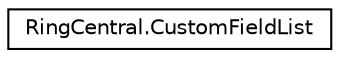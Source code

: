 digraph "Graphical Class Hierarchy"
{
 // LATEX_PDF_SIZE
  edge [fontname="Helvetica",fontsize="10",labelfontname="Helvetica",labelfontsize="10"];
  node [fontname="Helvetica",fontsize="10",shape=record];
  rankdir="LR";
  Node0 [label="RingCentral.CustomFieldList",height=0.2,width=0.4,color="black", fillcolor="white", style="filled",URL="$classRingCentral_1_1CustomFieldList.html",tooltip=" "];
}
